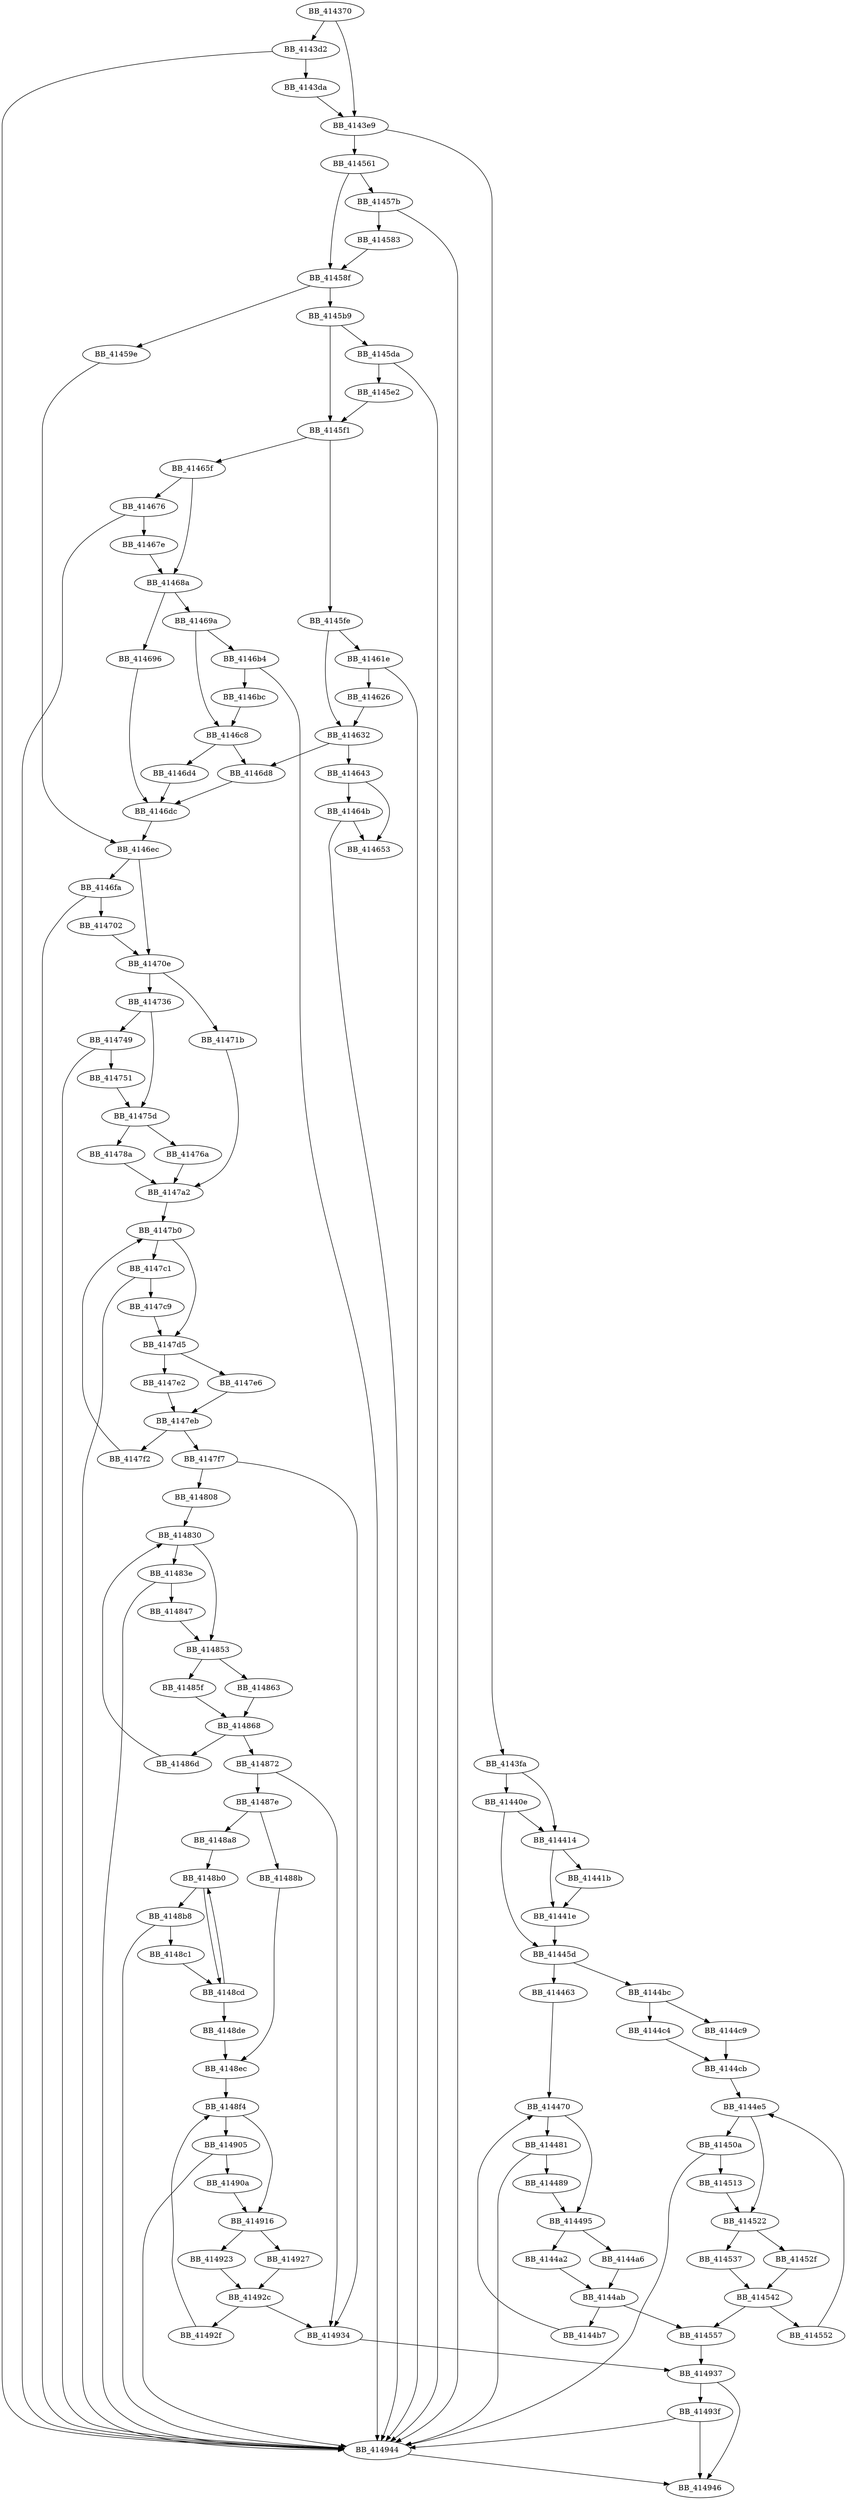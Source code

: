 DiGraph sub_414370{
BB_414370->BB_4143d2
BB_414370->BB_4143e9
BB_4143d2->BB_4143da
BB_4143d2->BB_414944
BB_4143da->BB_4143e9
BB_4143e9->BB_4143fa
BB_4143e9->BB_414561
BB_4143fa->BB_41440e
BB_4143fa->BB_414414
BB_41440e->BB_414414
BB_41440e->BB_41445d
BB_414414->BB_41441b
BB_414414->BB_41441e
BB_41441b->BB_41441e
BB_41441e->BB_41445d
BB_41445d->BB_414463
BB_41445d->BB_4144bc
BB_414463->BB_414470
BB_414470->BB_414481
BB_414470->BB_414495
BB_414481->BB_414489
BB_414481->BB_414944
BB_414489->BB_414495
BB_414495->BB_4144a2
BB_414495->BB_4144a6
BB_4144a2->BB_4144ab
BB_4144a6->BB_4144ab
BB_4144ab->BB_4144b7
BB_4144ab->BB_414557
BB_4144b7->BB_414470
BB_4144bc->BB_4144c4
BB_4144bc->BB_4144c9
BB_4144c4->BB_4144cb
BB_4144c9->BB_4144cb
BB_4144cb->BB_4144e5
BB_4144e5->BB_41450a
BB_4144e5->BB_414522
BB_41450a->BB_414513
BB_41450a->BB_414944
BB_414513->BB_414522
BB_414522->BB_41452f
BB_414522->BB_414537
BB_41452f->BB_414542
BB_414537->BB_414542
BB_414542->BB_414552
BB_414542->BB_414557
BB_414552->BB_4144e5
BB_414557->BB_414937
BB_414561->BB_41457b
BB_414561->BB_41458f
BB_41457b->BB_414583
BB_41457b->BB_414944
BB_414583->BB_41458f
BB_41458f->BB_41459e
BB_41458f->BB_4145b9
BB_41459e->BB_4146ec
BB_4145b9->BB_4145da
BB_4145b9->BB_4145f1
BB_4145da->BB_4145e2
BB_4145da->BB_414944
BB_4145e2->BB_4145f1
BB_4145f1->BB_4145fe
BB_4145f1->BB_41465f
BB_4145fe->BB_41461e
BB_4145fe->BB_414632
BB_41461e->BB_414626
BB_41461e->BB_414944
BB_414626->BB_414632
BB_414632->BB_414643
BB_414632->BB_4146d8
BB_414643->BB_41464b
BB_414643->BB_414653
BB_41464b->BB_414653
BB_41464b->BB_414944
BB_41465f->BB_414676
BB_41465f->BB_41468a
BB_414676->BB_41467e
BB_414676->BB_414944
BB_41467e->BB_41468a
BB_41468a->BB_414696
BB_41468a->BB_41469a
BB_414696->BB_4146dc
BB_41469a->BB_4146b4
BB_41469a->BB_4146c8
BB_4146b4->BB_4146bc
BB_4146b4->BB_414944
BB_4146bc->BB_4146c8
BB_4146c8->BB_4146d4
BB_4146c8->BB_4146d8
BB_4146d4->BB_4146dc
BB_4146d8->BB_4146dc
BB_4146dc->BB_4146ec
BB_4146ec->BB_4146fa
BB_4146ec->BB_41470e
BB_4146fa->BB_414702
BB_4146fa->BB_414944
BB_414702->BB_41470e
BB_41470e->BB_41471b
BB_41470e->BB_414736
BB_41471b->BB_4147a2
BB_414736->BB_414749
BB_414736->BB_41475d
BB_414749->BB_414751
BB_414749->BB_414944
BB_414751->BB_41475d
BB_41475d->BB_41476a
BB_41475d->BB_41478a
BB_41476a->BB_4147a2
BB_41478a->BB_4147a2
BB_4147a2->BB_4147b0
BB_4147b0->BB_4147c1
BB_4147b0->BB_4147d5
BB_4147c1->BB_4147c9
BB_4147c1->BB_414944
BB_4147c9->BB_4147d5
BB_4147d5->BB_4147e2
BB_4147d5->BB_4147e6
BB_4147e2->BB_4147eb
BB_4147e6->BB_4147eb
BB_4147eb->BB_4147f2
BB_4147eb->BB_4147f7
BB_4147f2->BB_4147b0
BB_4147f7->BB_414808
BB_4147f7->BB_414934
BB_414808->BB_414830
BB_414830->BB_41483e
BB_414830->BB_414853
BB_41483e->BB_414847
BB_41483e->BB_414944
BB_414847->BB_414853
BB_414853->BB_41485f
BB_414853->BB_414863
BB_41485f->BB_414868
BB_414863->BB_414868
BB_414868->BB_41486d
BB_414868->BB_414872
BB_41486d->BB_414830
BB_414872->BB_41487e
BB_414872->BB_414934
BB_41487e->BB_41488b
BB_41487e->BB_4148a8
BB_41488b->BB_4148ec
BB_4148a8->BB_4148b0
BB_4148b0->BB_4148b8
BB_4148b0->BB_4148cd
BB_4148b8->BB_4148c1
BB_4148b8->BB_414944
BB_4148c1->BB_4148cd
BB_4148cd->BB_4148b0
BB_4148cd->BB_4148de
BB_4148de->BB_4148ec
BB_4148ec->BB_4148f4
BB_4148f4->BB_414905
BB_4148f4->BB_414916
BB_414905->BB_41490a
BB_414905->BB_414944
BB_41490a->BB_414916
BB_414916->BB_414923
BB_414916->BB_414927
BB_414923->BB_41492c
BB_414927->BB_41492c
BB_41492c->BB_41492f
BB_41492c->BB_414934
BB_41492f->BB_4148f4
BB_414934->BB_414937
BB_414937->BB_41493f
BB_414937->BB_414946
BB_41493f->BB_414944
BB_41493f->BB_414946
BB_414944->BB_414946
}
